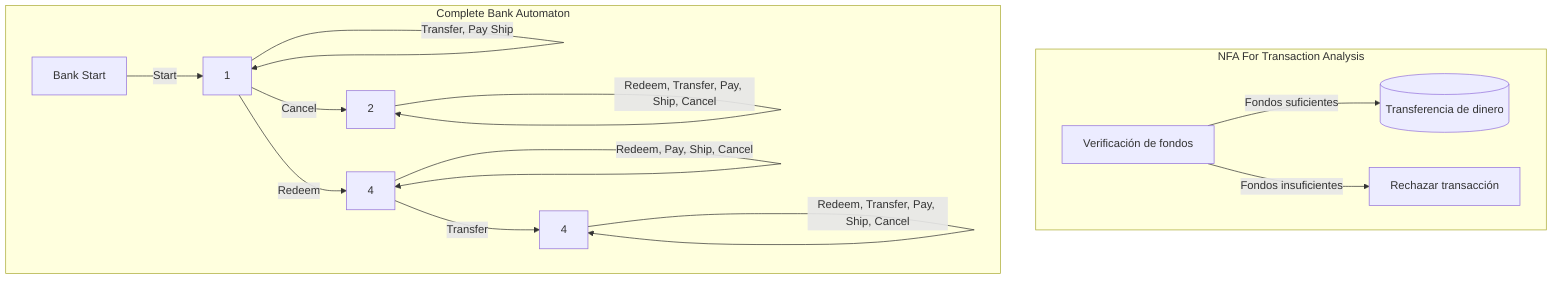graph TD
subgraph NFA For Transaction Analysis
    A[Verificación de fondos] -->|Fondos suficientes| B[(Transferencia de dinero)]
    A -->|Fondos insuficientes| C[Rechazar transacción]
    end
    subgraph Complete Bank Automaton
        Start[1];Cancel[2];Redeem[3];Transfer[4];
        Previous[Bank Start] -->|Start| Start[1]
        Start[1] -->|Transfer, Pay Ship| Start[1]
        Start[1] -->|Cancel| Cancel[2]
        Cancel[2] -->|Redeem, Transfer, Pay, Ship, Cancel| Cancel[2]
        Start[1] -->|Redeem| Redeem[3]
        Redeem[3] -->|Redeem, Pay, Ship, Cancel| Redeem[3]
        Redeem[4] -->|Transfer| Transfer[4]
        Transfer[4] -->|Redeem, Transfer, Pay, Ship, Cancel| Transfer[4]
    end